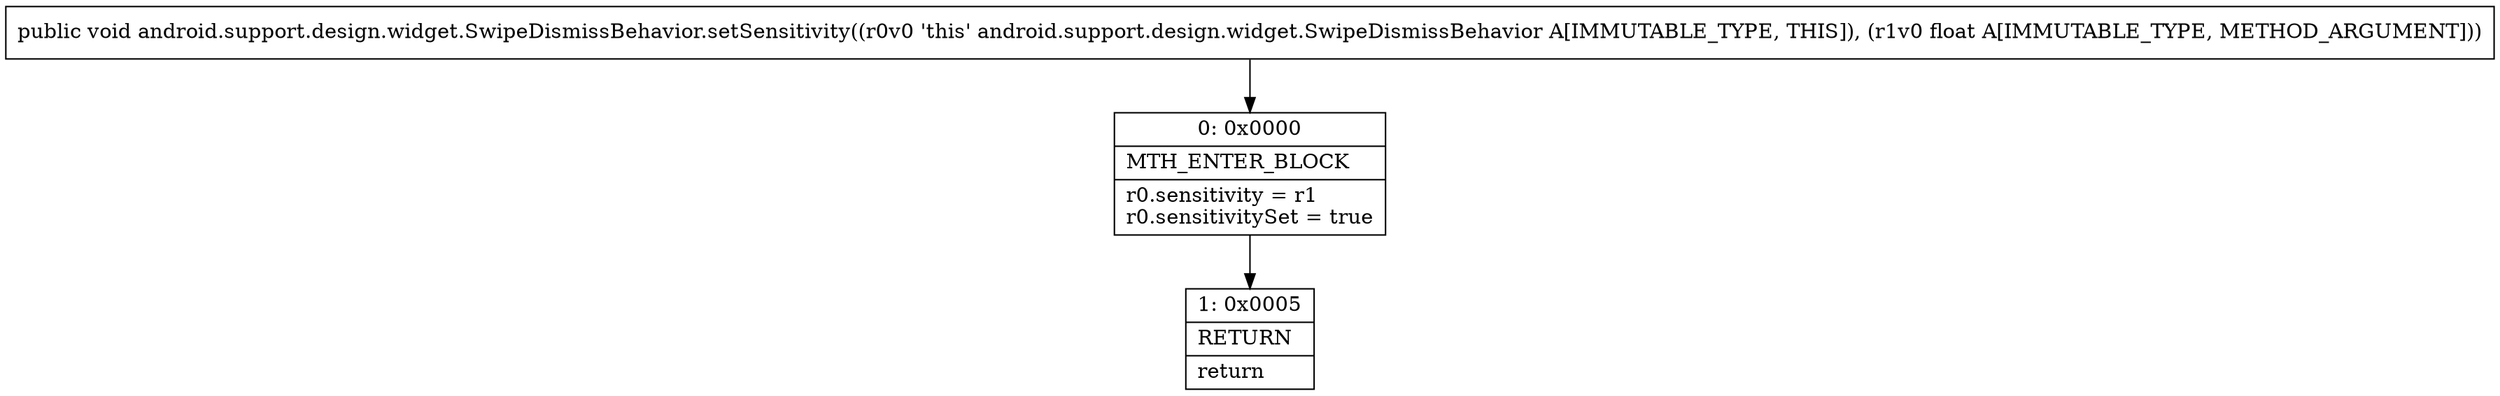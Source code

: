 digraph "CFG forandroid.support.design.widget.SwipeDismissBehavior.setSensitivity(F)V" {
Node_0 [shape=record,label="{0\:\ 0x0000|MTH_ENTER_BLOCK\l|r0.sensitivity = r1\lr0.sensitivitySet = true\l}"];
Node_1 [shape=record,label="{1\:\ 0x0005|RETURN\l|return\l}"];
MethodNode[shape=record,label="{public void android.support.design.widget.SwipeDismissBehavior.setSensitivity((r0v0 'this' android.support.design.widget.SwipeDismissBehavior A[IMMUTABLE_TYPE, THIS]), (r1v0 float A[IMMUTABLE_TYPE, METHOD_ARGUMENT])) }"];
MethodNode -> Node_0;
Node_0 -> Node_1;
}

